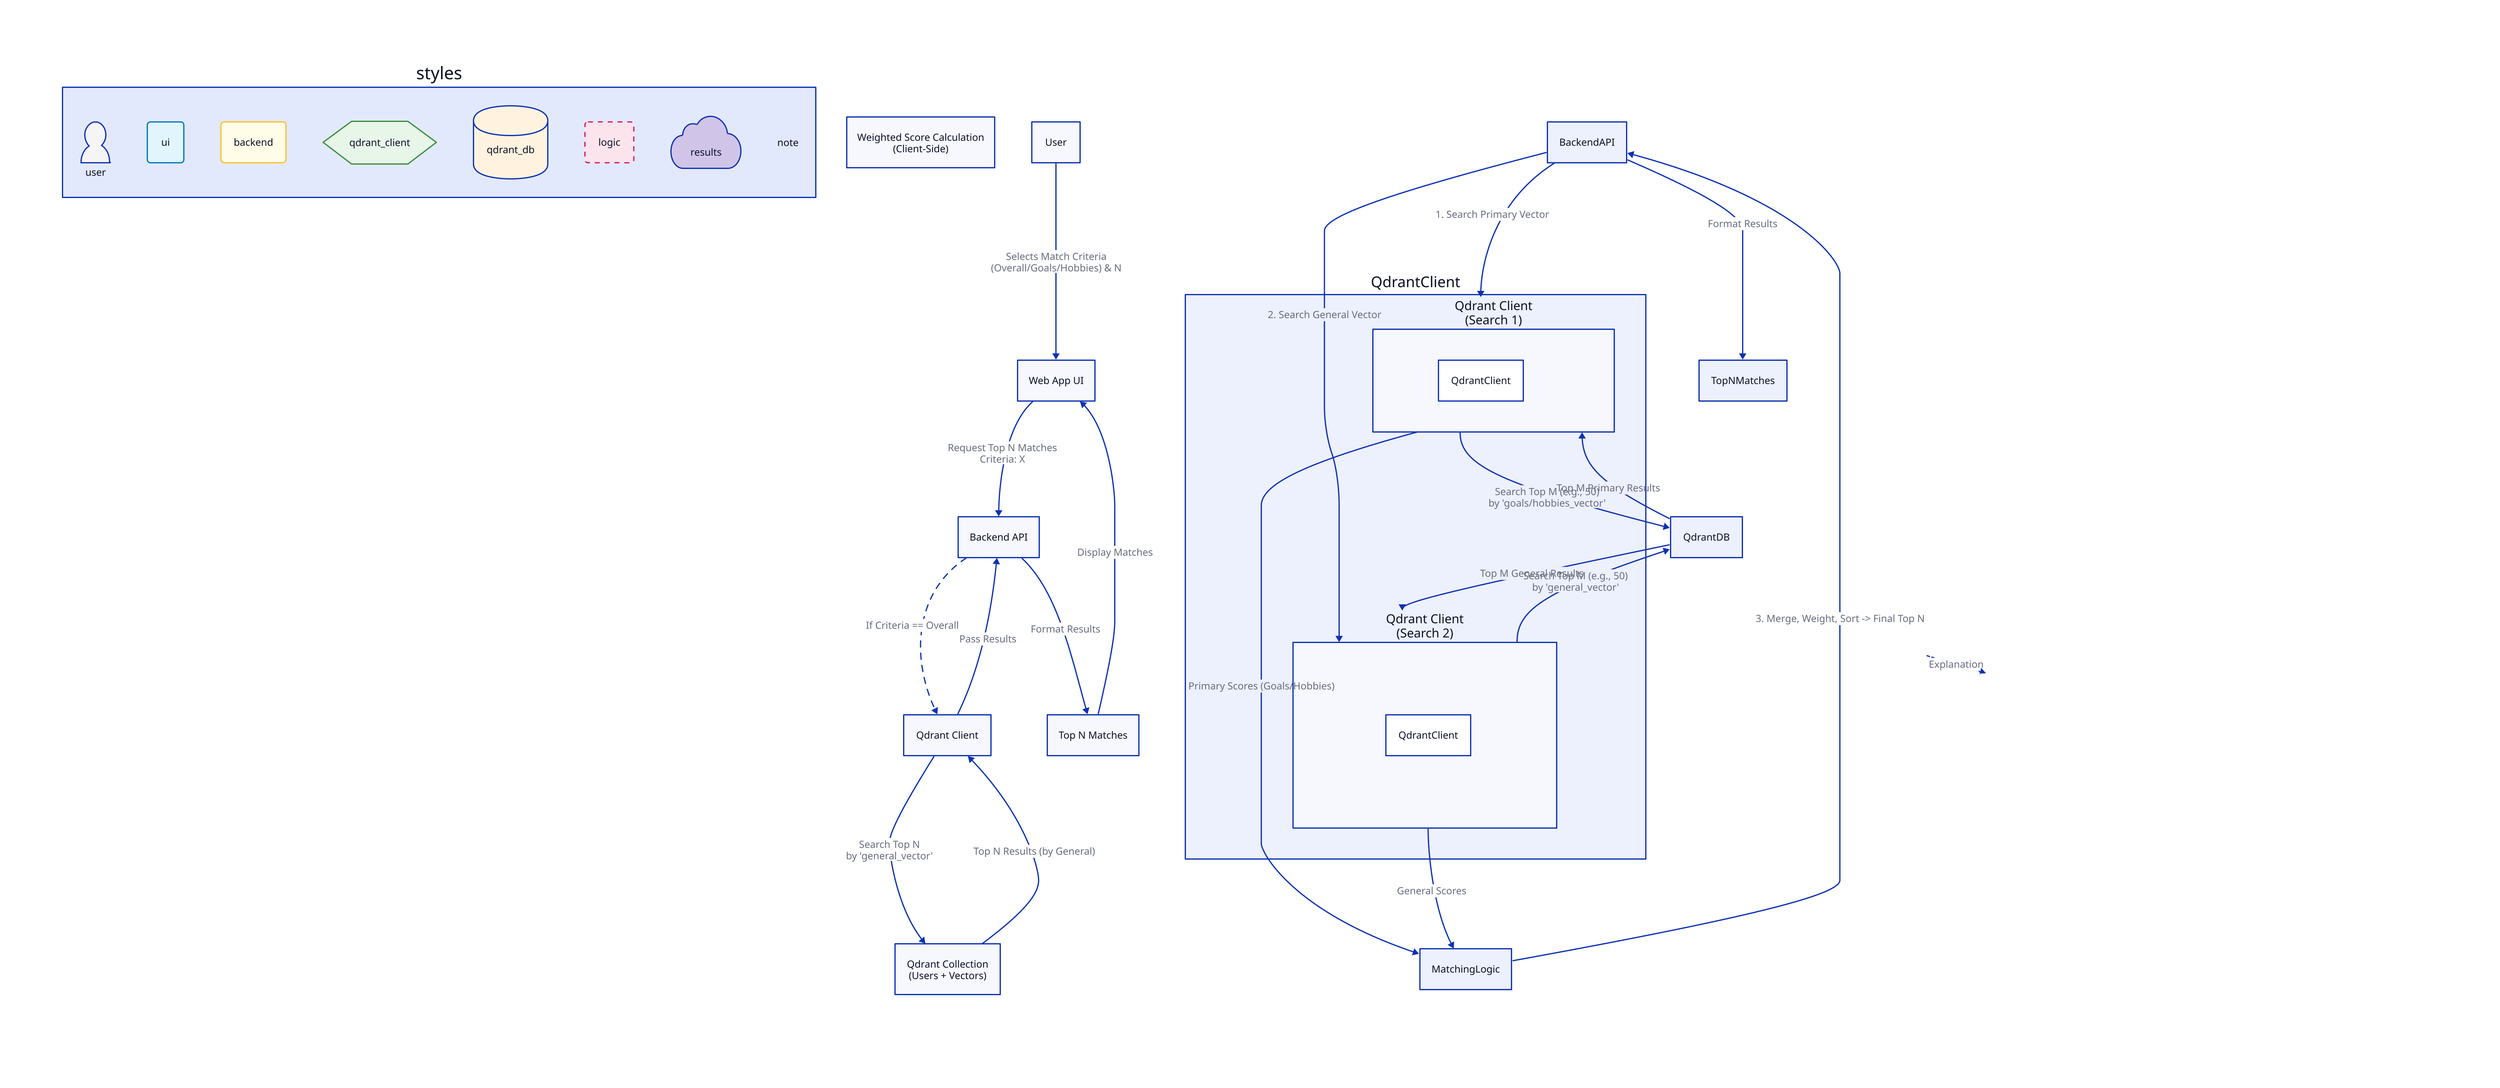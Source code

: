 # User Matching Request Flow
# Direction: Down indicates the typical flow of requests and data
direction: down

# Define styles for different component types
styles: {
  user: { shape: person; style.fill: "#f5f5f5" }
  ui: { shape: rectangle; style: { fill: "#e1f5fe"; stroke: "#0277bd"; border-radius: 5 } }
  backend: { shape: rectangle; style: { fill: "#fffde7"; stroke: "#fbc02d"; border-radius: 5 } }
  qdrant_client: { shape: hexagon; style: { fill: "#e8f5e9"; stroke: "#388e3c" } }
  qdrant_db: { shape: cylinder; style.fill: "#fff3e0" }
  logic: { shape: rectangle; style: { fill: "#fce4ec"; stroke: "#d81b60"; border-radius: 5; stroke-dash: 4 } }
  results: { shape: cloud; style.fill: "#d1c4e9" }
  note: { shape: text }
}

# Define main components
User: { class: user; label: "User" }
WebAppUI: { class: ui; label: "Web App UI" }
BackendAPI: { class: backend; label: "Backend API" }
QdrantClient: { class: qdrant_client; label: "Qdrant Client" }
QdrantDB: { class: qdrant_db; label: "Qdrant Collection\n(Users + Vectors)" }
MatchingLogic: { class: logic; label: "Weighted Score Calculation\n(Client-Side)" }
TopNMatches: { class: results; label: "Top N Matches" }

# --- Main Flow ---

User -> WebAppUI: "Selects Match Criteria\n(Overall/Goals/Hobbies) & N"
WebAppUI -> BackendAPI: "Request Top N Matches\nCriteria: X"

# --- Branching based on Criteria (Illustrated Conceptually) ---

# Branch 1: Simple Overall Match
BackendAPI -> QdrantClient: "'Overall' Search" {
  label: "If Criteria == Overall"
  style.stroke-dash: 5
}
QdrantClient -> QdrantDB: "Search Top N\nby 'general_vector'"
QdrantDB -> QdrantClient: "Top N Results (by General)"
QdrantClient -> BackendAPI: "Pass Results"
BackendAPI -> TopNMatches: "Format Results"

# Branch 2: Weighted Goals/Hobbies Match (Detailed Technical Flow)
WeightedSearchFlow: {
  label: |md
    ### Weighted Search (Goals/Hobbies)
    (If Criteria == Goals or Hobbies)
  |
  style.stroke-dash: 3

  BackendAPI -> QdrantClient.Search1: "1. Search Primary Vector"
  QdrantClient.Search1: { extends: QdrantClient; label: "Qdrant Client\n(Search 1)" }
  QdrantClient.Search1 -> QdrantDB: "Search Top M (e.g., 50)\nby 'goals/hobbies_vector'"
  QdrantDB -> QdrantClient.Search1: "Top M Primary Results"
  QdrantClient.Search1 -> MatchingLogic: "Primary Scores (Goals/Hobbies)"

  BackendAPI -> QdrantClient.Search2: "2. Search General Vector"
  QdrantClient.Search2: { extends: QdrantClient; label: "Qdrant Client\n(Search 2)" }
  QdrantClient.Search2 -> QdrantDB: "Search Top M (e.g., 50)\nby 'general_vector'"
  QdrantDB -> QdrantClient.Search2: "Top M General Results"
  QdrantClient.Search2 -> MatchingLogic: "General Scores"

  MatchingLogic -> BackendAPI: "3. Merge, Weight, Sort -> Final Top N"
  BackendAPI -> TopNMatches: "Format Results"

}

# --- Final Step ---
TopNMatches -> WebAppUI: "Display Matches"

# --- Explanatory Note for Weighted Search ---
WeightedSearchNote: {
  class: note
  label: |md
    **Weighted Search Explanation (Goals/Hobbies):**
    1.  Perform **two** separate searches in Qdrant:
        - One using the primary vector (`goals_vector` or `hobbies_vector`).
        - One using the `general_vector`.
        *(Fetch more results than N, e.g., M=50)*
    2.  Combine results in the backend (`MatchingLogic`).
    3.  Calculate a weighted score for each unique user:
        `final = (w1 * primary_score) + (w2 * general_score)`
    4.  Sort users by the `final_score` and return the Top N.
  |
}
WeightedSearchFlow -> WeightedSearchNote: "Explanation" { style.stroke-dash: 2 } 